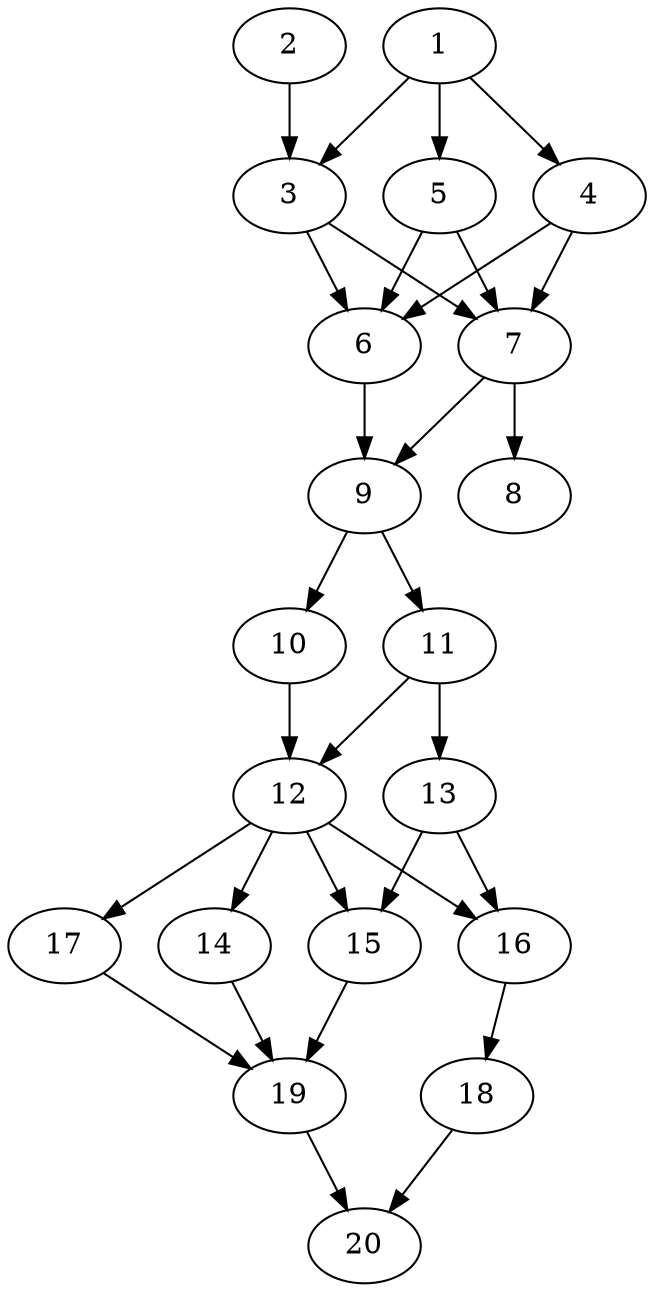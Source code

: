 // DAG automatically generated by daggen at Sat Jul 27 15:36:52 2019
// ./daggen --dot -n 20 --ccr 0.4 --fat 0.4 --regular 0.5 --density 0.8 --mindata 5242880 --maxdata 52428800 
digraph G {
  1 [size="30279680", alpha="0.09", expect_size="12111872"] 
  1 -> 3 [size ="12111872"]
  1 -> 4 [size ="12111872"]
  1 -> 5 [size ="12111872"]
  2 [size="13870080", alpha="0.02", expect_size="5548032"] 
  2 -> 3 [size ="5548032"]
  3 [size="92892160", alpha="0.14", expect_size="37156864"] 
  3 -> 6 [size ="37156864"]
  3 -> 7 [size ="37156864"]
  4 [size="82012160", alpha="0.01", expect_size="32804864"] 
  4 -> 6 [size ="32804864"]
  4 -> 7 [size ="32804864"]
  5 [size="110615040", alpha="0.16", expect_size="44246016"] 
  5 -> 6 [size ="44246016"]
  5 -> 7 [size ="44246016"]
  6 [size="14128640", alpha="0.09", expect_size="5651456"] 
  6 -> 9 [size ="5651456"]
  7 [size="125662720", alpha="0.10", expect_size="50265088"] 
  7 -> 8 [size ="50265088"]
  7 -> 9 [size ="50265088"]
  8 [size="52011520", alpha="0.05", expect_size="20804608"] 
  9 [size="86684160", alpha="0.09", expect_size="34673664"] 
  9 -> 10 [size ="34673664"]
  9 -> 11 [size ="34673664"]
  10 [size="117324800", alpha="0.16", expect_size="46929920"] 
  10 -> 12 [size ="46929920"]
  11 [size="34165760", alpha="0.06", expect_size="13666304"] 
  11 -> 12 [size ="13666304"]
  11 -> 13 [size ="13666304"]
  12 [size="90024960", alpha="0.03", expect_size="36009984"] 
  12 -> 14 [size ="36009984"]
  12 -> 15 [size ="36009984"]
  12 -> 16 [size ="36009984"]
  12 -> 17 [size ="36009984"]
  13 [size="102681600", alpha="0.01", expect_size="41072640"] 
  13 -> 15 [size ="41072640"]
  13 -> 16 [size ="41072640"]
  14 [size="66995200", alpha="0.18", expect_size="26798080"] 
  14 -> 19 [size ="26798080"]
  15 [size="75066880", alpha="0.03", expect_size="30026752"] 
  15 -> 19 [size ="30026752"]
  16 [size="54279680", alpha="0.16", expect_size="21711872"] 
  16 -> 18 [size ="21711872"]
  17 [size="109440000", alpha="0.16", expect_size="43776000"] 
  17 -> 19 [size ="43776000"]
  18 [size="52369920", alpha="0.02", expect_size="20947968"] 
  18 -> 20 [size ="20947968"]
  19 [size="80862720", alpha="0.12", expect_size="32345088"] 
  19 -> 20 [size ="32345088"]
  20 [size="13350400", alpha="0.00", expect_size="5340160"] 
}
